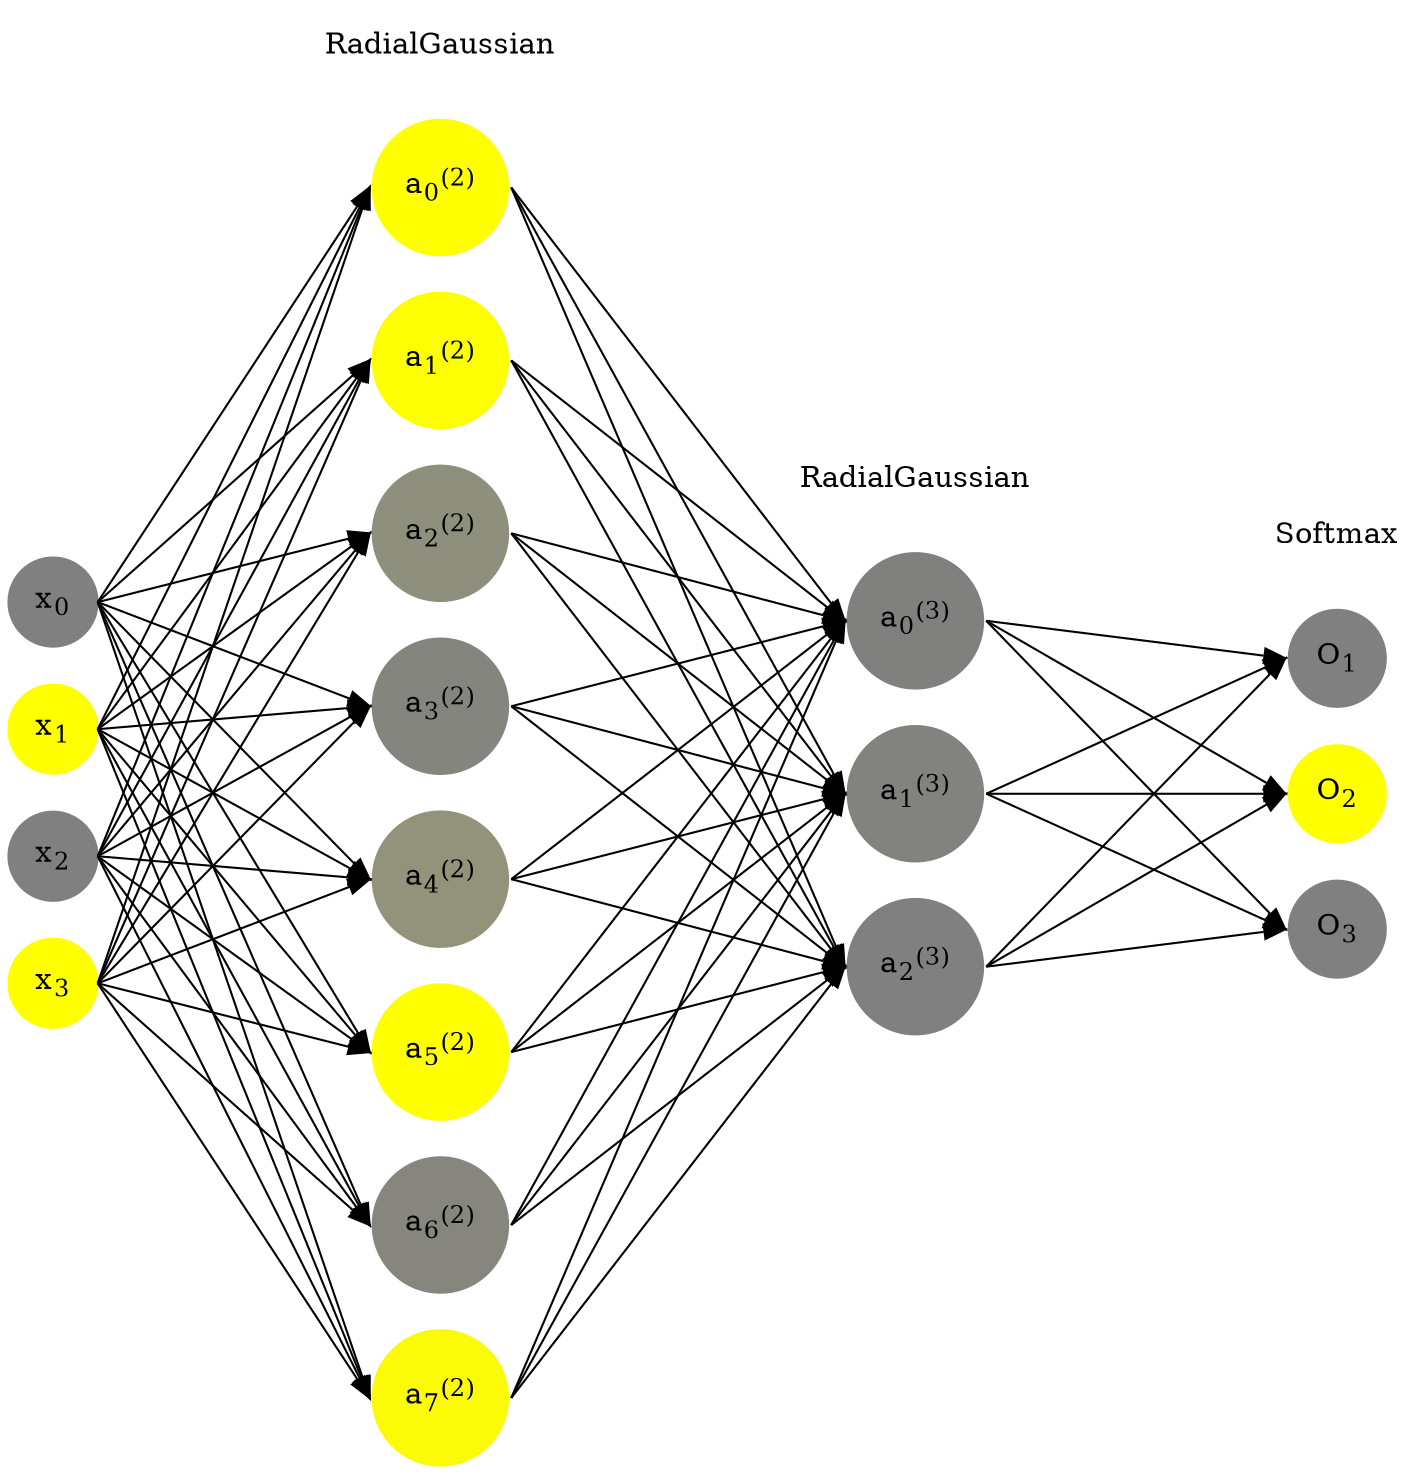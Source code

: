 digraph G {
	rankdir = LR;
	splines=false;
	edge[style=invis];
	ranksep= 1.4;
	{
	node [shape=circle, color="0.1667, 0.0, 0.5", style=filled, fillcolor="0.1667, 0.0, 0.5"];
	x0 [label=<x<sub>0</sub>>];
	}
	{
	node [shape=circle, color="0.1667, 1.0, 1.0", style=filled, fillcolor="0.1667, 1.0, 1.0"];
	x1 [label=<x<sub>1</sub>>];
	}
	{
	node [shape=circle, color="0.1667, 0.0, 0.5", style=filled, fillcolor="0.1667, 0.0, 0.5"];
	x2 [label=<x<sub>2</sub>>];
	}
	{
	node [shape=circle, color="0.1667, 1.0, 1.0", style=filled, fillcolor="0.1667, 1.0, 1.0"];
	x3 [label=<x<sub>3</sub>>];
	}
	{
	node [shape=circle, color="0.1667, 0.999149, 0.999574", style=filled, fillcolor="0.1667, 0.999149, 0.999574"];
	a02 [label=<a<sub>0</sub><sup>(2)</sup>>];
	}
	{
	node [shape=circle, color="0.1667, 0.990011, 0.995005", style=filled, fillcolor="0.1667, 0.990011, 0.995005"];
	a12 [label=<a<sub>1</sub><sup>(2)</sup>>];
	}
	{
	node [shape=circle, color="0.1667, 0.124243, 0.562122", style=filled, fillcolor="0.1667, 0.124243, 0.562122"];
	a22 [label=<a<sub>2</sub><sup>(2)</sup>>];
	}
	{
	node [shape=circle, color="0.1667, 0.044022, 0.522011", style=filled, fillcolor="0.1667, 0.044022, 0.522011"];
	a32 [label=<a<sub>3</sub><sup>(2)</sup>>];
	}
	{
	node [shape=circle, color="0.1667, 0.153780, 0.576890", style=filled, fillcolor="0.1667, 0.153780, 0.576890"];
	a42 [label=<a<sub>4</sub><sup>(2)</sup>>];
	}
	{
	node [shape=circle, color="0.1667, 0.999901, 0.999950", style=filled, fillcolor="0.1667, 0.999901, 0.999950"];
	a52 [label=<a<sub>5</sub><sup>(2)</sup>>];
	}
	{
	node [shape=circle, color="0.1667, 0.048497, 0.524248", style=filled, fillcolor="0.1667, 0.048497, 0.524248"];
	a62 [label=<a<sub>6</sub><sup>(2)</sup>>];
	}
	{
	node [shape=circle, color="0.1667, 0.966372, 0.983186", style=filled, fillcolor="0.1667, 0.966372, 0.983186"];
	a72 [label=<a<sub>7</sub><sup>(2)</sup>>];
	}
	{
	node [shape=circle, color="0.1667, 0.004505, 0.502252", style=filled, fillcolor="0.1667, 0.004505, 0.502252"];
	a03 [label=<a<sub>0</sub><sup>(3)</sup>>];
	}
	{
	node [shape=circle, color="0.1667, 0.019656, 0.509828", style=filled, fillcolor="0.1667, 0.019656, 0.509828"];
	a13 [label=<a<sub>1</sub><sup>(3)</sup>>];
	}
	{
	node [shape=circle, color="0.1667, 0.000175, 0.500088", style=filled, fillcolor="0.1667, 0.000175, 0.500088"];
	a23 [label=<a<sub>2</sub><sup>(3)</sup>>];
	}
	{
	node [shape=circle, color="0.1667, 0.0, 0.5", style=filled, fillcolor="0.1667, 0.0, 0.5"];
	O1 [label=<O<sub>1</sub>>];
	}
	{
	node [shape=circle, color="0.1667, 1.0, 1.0", style=filled, fillcolor="0.1667, 1.0, 1.0"];
	O2 [label=<O<sub>2</sub>>];
	}
	{
	node [shape=circle, color="0.1667, 0.0, 0.5", style=filled, fillcolor="0.1667, 0.0, 0.5"];
	O3 [label=<O<sub>3</sub>>];
	}
	{
	rank=same;
	x0->x1->x2->x3;
	}
	{
	rank=same;
	a02->a12->a22->a32->a42->a52->a62->a72;
	}
	{
	rank=same;
	a03->a13->a23;
	}
	{
	rank=same;
	O1->O2->O3;
	}
	l1 [shape=plaintext,label="RadialGaussian"];
	l1->a02;
	{rank=same; l1;a02};
	l2 [shape=plaintext,label="RadialGaussian"];
	l2->a03;
	{rank=same; l2;a03};
	l3 [shape=plaintext,label="Softmax"];
	l3->O1;
	{rank=same; l3;O1};
edge[style=solid, tailport=e, headport=w];
	{x0;x1;x2;x3} -> {a02;a12;a22;a32;a42;a52;a62;a72};
	{a02;a12;a22;a32;a42;a52;a62;a72} -> {a03;a13;a23};
	{a03;a13;a23} -> {O1,O2,O3};
}